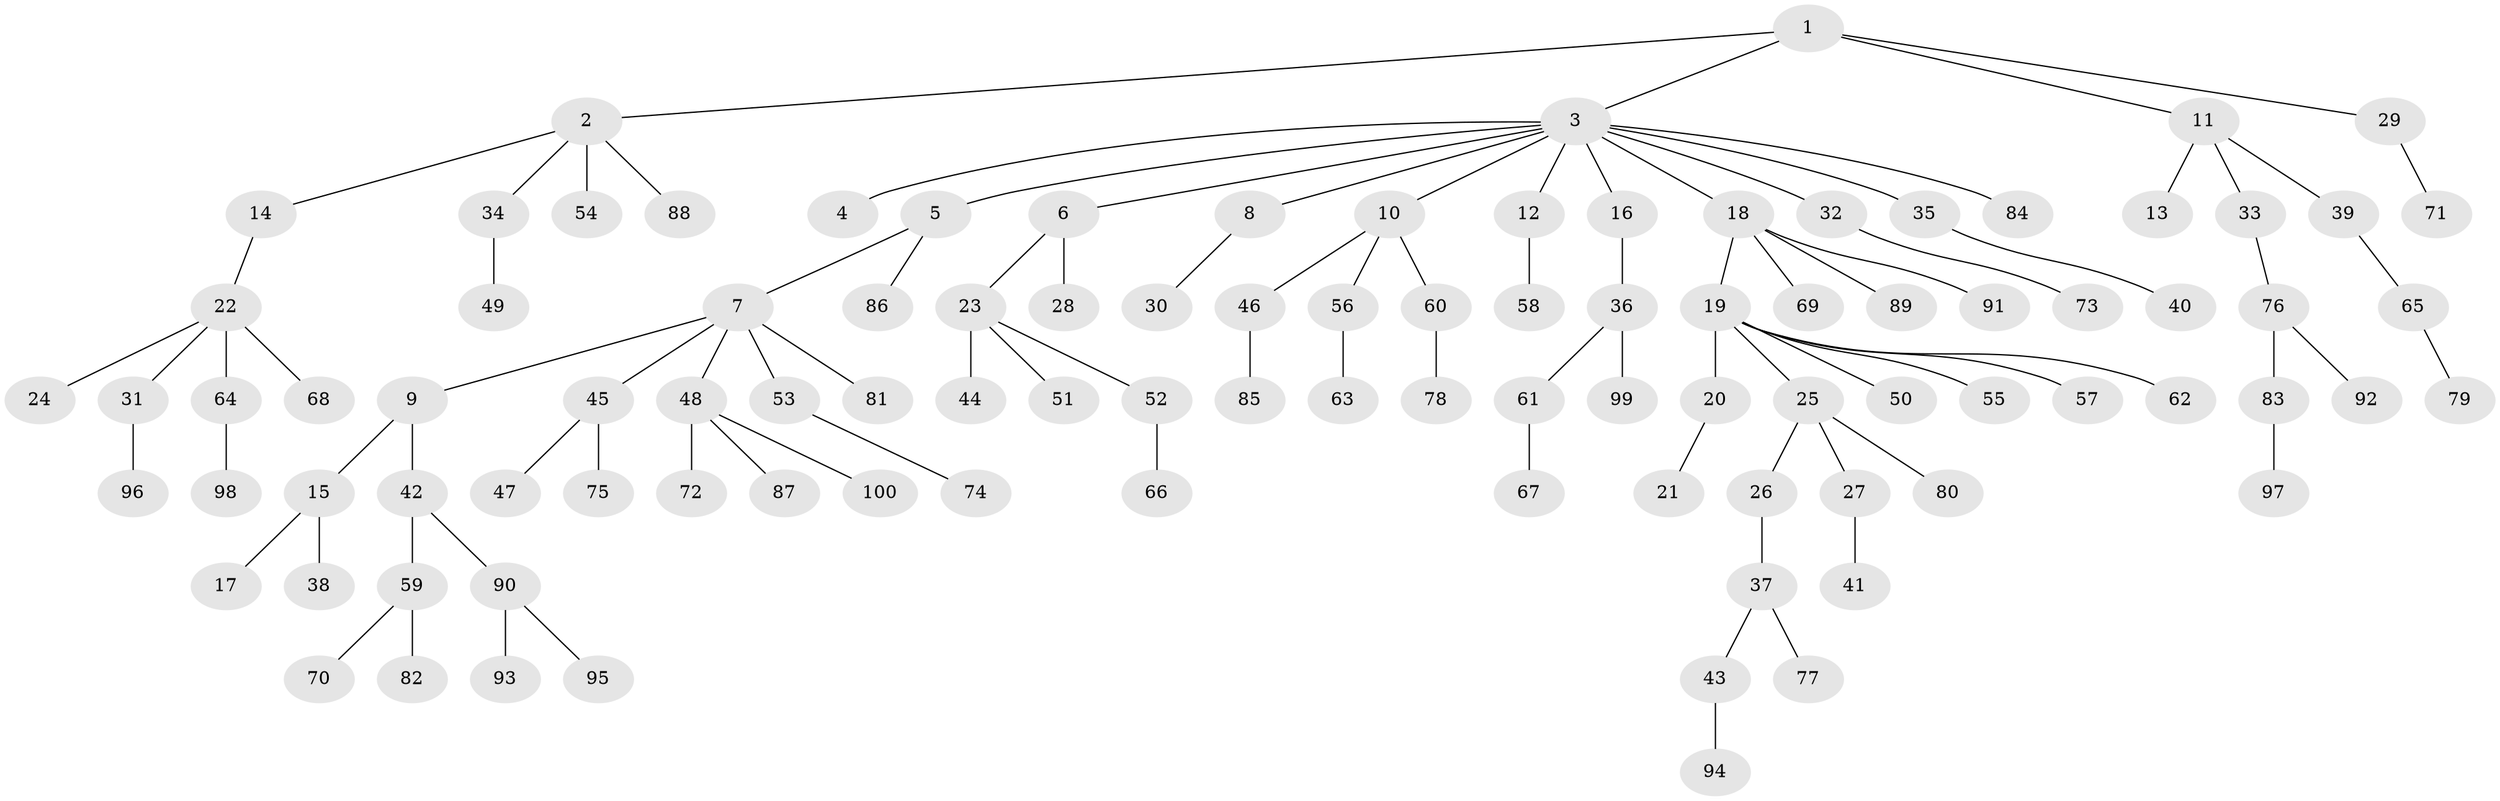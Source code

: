 // Generated by graph-tools (version 1.1) at 2025/11/02/21/25 10:11:10]
// undirected, 100 vertices, 99 edges
graph export_dot {
graph [start="1"]
  node [color=gray90,style=filled];
  1;
  2;
  3;
  4;
  5;
  6;
  7;
  8;
  9;
  10;
  11;
  12;
  13;
  14;
  15;
  16;
  17;
  18;
  19;
  20;
  21;
  22;
  23;
  24;
  25;
  26;
  27;
  28;
  29;
  30;
  31;
  32;
  33;
  34;
  35;
  36;
  37;
  38;
  39;
  40;
  41;
  42;
  43;
  44;
  45;
  46;
  47;
  48;
  49;
  50;
  51;
  52;
  53;
  54;
  55;
  56;
  57;
  58;
  59;
  60;
  61;
  62;
  63;
  64;
  65;
  66;
  67;
  68;
  69;
  70;
  71;
  72;
  73;
  74;
  75;
  76;
  77;
  78;
  79;
  80;
  81;
  82;
  83;
  84;
  85;
  86;
  87;
  88;
  89;
  90;
  91;
  92;
  93;
  94;
  95;
  96;
  97;
  98;
  99;
  100;
  1 -- 2;
  1 -- 3;
  1 -- 11;
  1 -- 29;
  2 -- 14;
  2 -- 34;
  2 -- 54;
  2 -- 88;
  3 -- 4;
  3 -- 5;
  3 -- 6;
  3 -- 8;
  3 -- 10;
  3 -- 12;
  3 -- 16;
  3 -- 18;
  3 -- 32;
  3 -- 35;
  3 -- 84;
  5 -- 7;
  5 -- 86;
  6 -- 23;
  6 -- 28;
  7 -- 9;
  7 -- 45;
  7 -- 48;
  7 -- 53;
  7 -- 81;
  8 -- 30;
  9 -- 15;
  9 -- 42;
  10 -- 46;
  10 -- 56;
  10 -- 60;
  11 -- 13;
  11 -- 33;
  11 -- 39;
  12 -- 58;
  14 -- 22;
  15 -- 17;
  15 -- 38;
  16 -- 36;
  18 -- 19;
  18 -- 69;
  18 -- 89;
  18 -- 91;
  19 -- 20;
  19 -- 25;
  19 -- 50;
  19 -- 55;
  19 -- 57;
  19 -- 62;
  20 -- 21;
  22 -- 24;
  22 -- 31;
  22 -- 64;
  22 -- 68;
  23 -- 44;
  23 -- 51;
  23 -- 52;
  25 -- 26;
  25 -- 27;
  25 -- 80;
  26 -- 37;
  27 -- 41;
  29 -- 71;
  31 -- 96;
  32 -- 73;
  33 -- 76;
  34 -- 49;
  35 -- 40;
  36 -- 61;
  36 -- 99;
  37 -- 43;
  37 -- 77;
  39 -- 65;
  42 -- 59;
  42 -- 90;
  43 -- 94;
  45 -- 47;
  45 -- 75;
  46 -- 85;
  48 -- 72;
  48 -- 87;
  48 -- 100;
  52 -- 66;
  53 -- 74;
  56 -- 63;
  59 -- 70;
  59 -- 82;
  60 -- 78;
  61 -- 67;
  64 -- 98;
  65 -- 79;
  76 -- 83;
  76 -- 92;
  83 -- 97;
  90 -- 93;
  90 -- 95;
}

